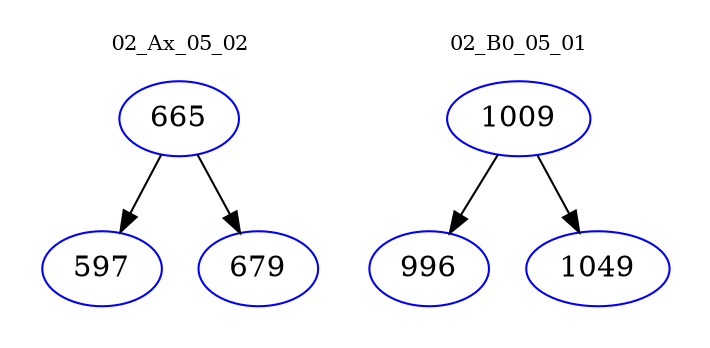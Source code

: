 digraph{
subgraph cluster_0 {
color = white
label = "02_Ax_05_02";
fontsize=10;
T0_665 [label="665", color="blue"]
T0_665 -> T0_597 [color="black"]
T0_597 [label="597", color="blue"]
T0_665 -> T0_679 [color="black"]
T0_679 [label="679", color="blue"]
}
subgraph cluster_1 {
color = white
label = "02_B0_05_01";
fontsize=10;
T1_1009 [label="1009", color="blue"]
T1_1009 -> T1_996 [color="black"]
T1_996 [label="996", color="blue"]
T1_1009 -> T1_1049 [color="black"]
T1_1049 [label="1049", color="blue"]
}
}
